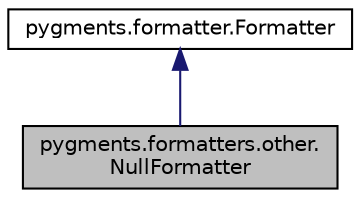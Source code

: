 digraph "pygments.formatters.other.NullFormatter"
{
 // LATEX_PDF_SIZE
  edge [fontname="Helvetica",fontsize="10",labelfontname="Helvetica",labelfontsize="10"];
  node [fontname="Helvetica",fontsize="10",shape=record];
  Node1 [label="pygments.formatters.other.\lNullFormatter",height=0.2,width=0.4,color="black", fillcolor="grey75", style="filled", fontcolor="black",tooltip=" "];
  Node2 -> Node1 [dir="back",color="midnightblue",fontsize="10",style="solid"];
  Node2 [label="pygments.formatter.Formatter",height=0.2,width=0.4,color="black", fillcolor="white", style="filled",URL="$classpygments_1_1formatter_1_1Formatter.html",tooltip=" "];
}
